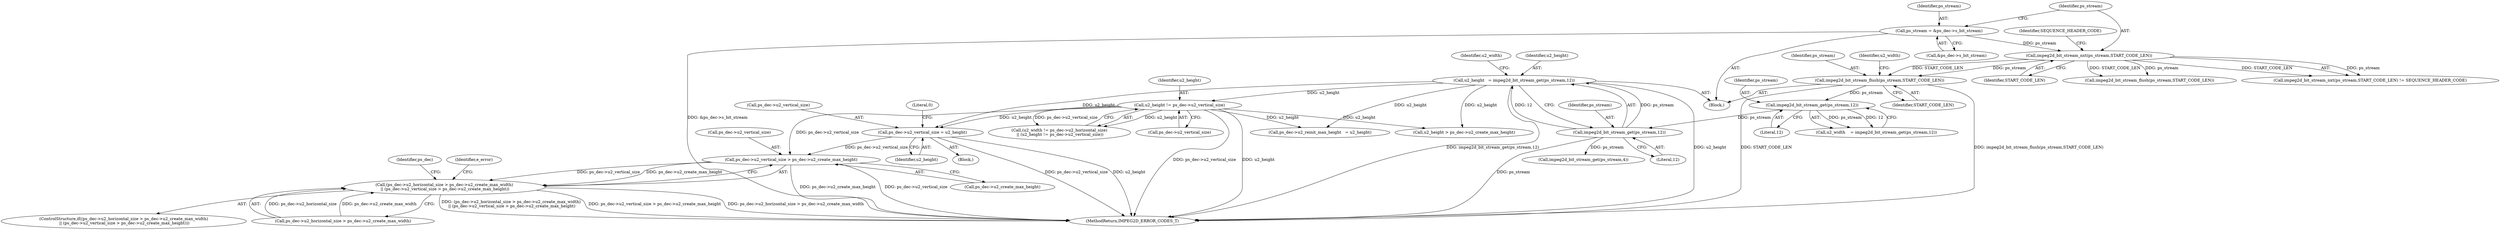 digraph "0_Android_f301cff2c1ddd880d9a2c77b22602a137519867b@pointer" {
"1000251" [label="(Call,ps_dec->u2_vertical_size > ps_dec->u2_create_max_height)"];
"1000185" [label="(Call,ps_dec->u2_vertical_size = u2_height)"];
"1000167" [label="(Call,u2_height != ps_dec->u2_vertical_size)"];
"1000155" [label="(Call,u2_height   = impeg2d_bit_stream_get(ps_stream,12))"];
"1000157" [label="(Call,impeg2d_bit_stream_get(ps_stream,12))"];
"1000152" [label="(Call,impeg2d_bit_stream_get(ps_stream,12))"];
"1000147" [label="(Call,impeg2d_bit_stream_flush(ps_stream,START_CODE_LEN))"];
"1000137" [label="(Call,impeg2d_bit_stream_nxt(ps_stream,START_CODE_LEN))"];
"1000127" [label="(Call,ps_stream = &ps_dec->s_bit_stream)"];
"1000243" [label="(Call,(ps_dec->u2_horizontal_size > ps_dec->u2_create_max_width)\n || (ps_dec->u2_vertical_size > ps_dec->u2_create_max_height))"];
"1000251" [label="(Call,ps_dec->u2_vertical_size > ps_dec->u2_create_max_height)"];
"1000185" [label="(Call,ps_dec->u2_vertical_size = u2_height)"];
"1000268" [label="(Identifier,ps_dec)"];
"1000224" [label="(Call,ps_dec->u2_reinit_max_height   = u2_height)"];
"1000157" [label="(Call,impeg2d_bit_stream_get(ps_stream,12))"];
"1000138" [label="(Identifier,ps_stream)"];
"1000150" [label="(Call,u2_width    = impeg2d_bit_stream_get(ps_stream,12))"];
"1000129" [label="(Call,&ps_dec->s_bit_stream)"];
"1000128" [label="(Identifier,ps_stream)"];
"1000156" [label="(Identifier,u2_height)"];
"1000163" [label="(Identifier,u2_width)"];
"1000243" [label="(Call,(ps_dec->u2_horizontal_size > ps_dec->u2_create_max_width)\n || (ps_dec->u2_vertical_size > ps_dec->u2_create_max_height))"];
"1000158" [label="(Identifier,ps_stream)"];
"1000261" [label="(Identifier,e_error)"];
"1000161" [label="(Call,(u2_width != ps_dec->u2_horizontal_size)\n || (u2_height != ps_dec->u2_vertical_size))"];
"1000142" [label="(Call,impeg2d_bit_stream_flush(ps_stream,START_CODE_LEN))"];
"1000127" [label="(Call,ps_stream = &ps_dec->s_bit_stream)"];
"1000155" [label="(Call,u2_height   = impeg2d_bit_stream_get(ps_stream,12))"];
"1000169" [label="(Call,ps_dec->u2_vertical_size)"];
"1000179" [label="(Block,)"];
"1000189" [label="(Identifier,u2_height)"];
"1000214" [label="(Call,u2_height > ps_dec->u2_create_max_height)"];
"1000148" [label="(Identifier,ps_stream)"];
"1000136" [label="(Call,impeg2d_bit_stream_nxt(ps_stream,START_CODE_LEN) != SEQUENCE_HEADER_CODE)"];
"1000192" [label="(Literal,0)"];
"1000125" [label="(Block,)"];
"1000168" [label="(Identifier,u2_height)"];
"1000140" [label="(Identifier,SEQUENCE_HEADER_CODE)"];
"1000242" [label="(ControlStructure,if((ps_dec->u2_horizontal_size > ps_dec->u2_create_max_width)\n || (ps_dec->u2_vertical_size > ps_dec->u2_create_max_height)))"];
"1000154" [label="(Literal,12)"];
"1000167" [label="(Call,u2_height != ps_dec->u2_vertical_size)"];
"1000159" [label="(Literal,12)"];
"1000149" [label="(Identifier,START_CODE_LEN)"];
"1000270" [label="(Call,impeg2d_bit_stream_get(ps_stream,4))"];
"1000186" [label="(Call,ps_dec->u2_vertical_size)"];
"1000153" [label="(Identifier,ps_stream)"];
"1000147" [label="(Call,impeg2d_bit_stream_flush(ps_stream,START_CODE_LEN))"];
"1000151" [label="(Identifier,u2_width)"];
"1000152" [label="(Call,impeg2d_bit_stream_get(ps_stream,12))"];
"1000252" [label="(Call,ps_dec->u2_vertical_size)"];
"1000139" [label="(Identifier,START_CODE_LEN)"];
"1000380" [label="(MethodReturn,IMPEG2D_ERROR_CODES_T)"];
"1000244" [label="(Call,ps_dec->u2_horizontal_size > ps_dec->u2_create_max_width)"];
"1000137" [label="(Call,impeg2d_bit_stream_nxt(ps_stream,START_CODE_LEN))"];
"1000255" [label="(Call,ps_dec->u2_create_max_height)"];
"1000251" -> "1000243"  [label="AST: "];
"1000251" -> "1000255"  [label="CFG: "];
"1000252" -> "1000251"  [label="AST: "];
"1000255" -> "1000251"  [label="AST: "];
"1000243" -> "1000251"  [label="CFG: "];
"1000251" -> "1000380"  [label="DDG: ps_dec->u2_create_max_height"];
"1000251" -> "1000380"  [label="DDG: ps_dec->u2_vertical_size"];
"1000251" -> "1000243"  [label="DDG: ps_dec->u2_vertical_size"];
"1000251" -> "1000243"  [label="DDG: ps_dec->u2_create_max_height"];
"1000185" -> "1000251"  [label="DDG: ps_dec->u2_vertical_size"];
"1000167" -> "1000251"  [label="DDG: ps_dec->u2_vertical_size"];
"1000185" -> "1000179"  [label="AST: "];
"1000185" -> "1000189"  [label="CFG: "];
"1000186" -> "1000185"  [label="AST: "];
"1000189" -> "1000185"  [label="AST: "];
"1000192" -> "1000185"  [label="CFG: "];
"1000185" -> "1000380"  [label="DDG: ps_dec->u2_vertical_size"];
"1000185" -> "1000380"  [label="DDG: u2_height"];
"1000167" -> "1000185"  [label="DDG: u2_height"];
"1000155" -> "1000185"  [label="DDG: u2_height"];
"1000167" -> "1000161"  [label="AST: "];
"1000167" -> "1000169"  [label="CFG: "];
"1000168" -> "1000167"  [label="AST: "];
"1000169" -> "1000167"  [label="AST: "];
"1000161" -> "1000167"  [label="CFG: "];
"1000167" -> "1000380"  [label="DDG: ps_dec->u2_vertical_size"];
"1000167" -> "1000380"  [label="DDG: u2_height"];
"1000167" -> "1000161"  [label="DDG: u2_height"];
"1000167" -> "1000161"  [label="DDG: ps_dec->u2_vertical_size"];
"1000155" -> "1000167"  [label="DDG: u2_height"];
"1000167" -> "1000214"  [label="DDG: u2_height"];
"1000167" -> "1000224"  [label="DDG: u2_height"];
"1000155" -> "1000125"  [label="AST: "];
"1000155" -> "1000157"  [label="CFG: "];
"1000156" -> "1000155"  [label="AST: "];
"1000157" -> "1000155"  [label="AST: "];
"1000163" -> "1000155"  [label="CFG: "];
"1000155" -> "1000380"  [label="DDG: impeg2d_bit_stream_get(ps_stream,12)"];
"1000155" -> "1000380"  [label="DDG: u2_height"];
"1000157" -> "1000155"  [label="DDG: ps_stream"];
"1000157" -> "1000155"  [label="DDG: 12"];
"1000155" -> "1000214"  [label="DDG: u2_height"];
"1000155" -> "1000224"  [label="DDG: u2_height"];
"1000157" -> "1000159"  [label="CFG: "];
"1000158" -> "1000157"  [label="AST: "];
"1000159" -> "1000157"  [label="AST: "];
"1000157" -> "1000380"  [label="DDG: ps_stream"];
"1000152" -> "1000157"  [label="DDG: ps_stream"];
"1000157" -> "1000270"  [label="DDG: ps_stream"];
"1000152" -> "1000150"  [label="AST: "];
"1000152" -> "1000154"  [label="CFG: "];
"1000153" -> "1000152"  [label="AST: "];
"1000154" -> "1000152"  [label="AST: "];
"1000150" -> "1000152"  [label="CFG: "];
"1000152" -> "1000150"  [label="DDG: ps_stream"];
"1000152" -> "1000150"  [label="DDG: 12"];
"1000147" -> "1000152"  [label="DDG: ps_stream"];
"1000147" -> "1000125"  [label="AST: "];
"1000147" -> "1000149"  [label="CFG: "];
"1000148" -> "1000147"  [label="AST: "];
"1000149" -> "1000147"  [label="AST: "];
"1000151" -> "1000147"  [label="CFG: "];
"1000147" -> "1000380"  [label="DDG: START_CODE_LEN"];
"1000147" -> "1000380"  [label="DDG: impeg2d_bit_stream_flush(ps_stream,START_CODE_LEN)"];
"1000137" -> "1000147"  [label="DDG: ps_stream"];
"1000137" -> "1000147"  [label="DDG: START_CODE_LEN"];
"1000137" -> "1000136"  [label="AST: "];
"1000137" -> "1000139"  [label="CFG: "];
"1000138" -> "1000137"  [label="AST: "];
"1000139" -> "1000137"  [label="AST: "];
"1000140" -> "1000137"  [label="CFG: "];
"1000137" -> "1000136"  [label="DDG: ps_stream"];
"1000137" -> "1000136"  [label="DDG: START_CODE_LEN"];
"1000127" -> "1000137"  [label="DDG: ps_stream"];
"1000137" -> "1000142"  [label="DDG: ps_stream"];
"1000137" -> "1000142"  [label="DDG: START_CODE_LEN"];
"1000127" -> "1000125"  [label="AST: "];
"1000127" -> "1000129"  [label="CFG: "];
"1000128" -> "1000127"  [label="AST: "];
"1000129" -> "1000127"  [label="AST: "];
"1000138" -> "1000127"  [label="CFG: "];
"1000127" -> "1000380"  [label="DDG: &ps_dec->s_bit_stream"];
"1000243" -> "1000242"  [label="AST: "];
"1000243" -> "1000244"  [label="CFG: "];
"1000244" -> "1000243"  [label="AST: "];
"1000261" -> "1000243"  [label="CFG: "];
"1000268" -> "1000243"  [label="CFG: "];
"1000243" -> "1000380"  [label="DDG: ps_dec->u2_vertical_size > ps_dec->u2_create_max_height"];
"1000243" -> "1000380"  [label="DDG: ps_dec->u2_horizontal_size > ps_dec->u2_create_max_width"];
"1000243" -> "1000380"  [label="DDG: (ps_dec->u2_horizontal_size > ps_dec->u2_create_max_width)\n || (ps_dec->u2_vertical_size > ps_dec->u2_create_max_height)"];
"1000244" -> "1000243"  [label="DDG: ps_dec->u2_horizontal_size"];
"1000244" -> "1000243"  [label="DDG: ps_dec->u2_create_max_width"];
}
